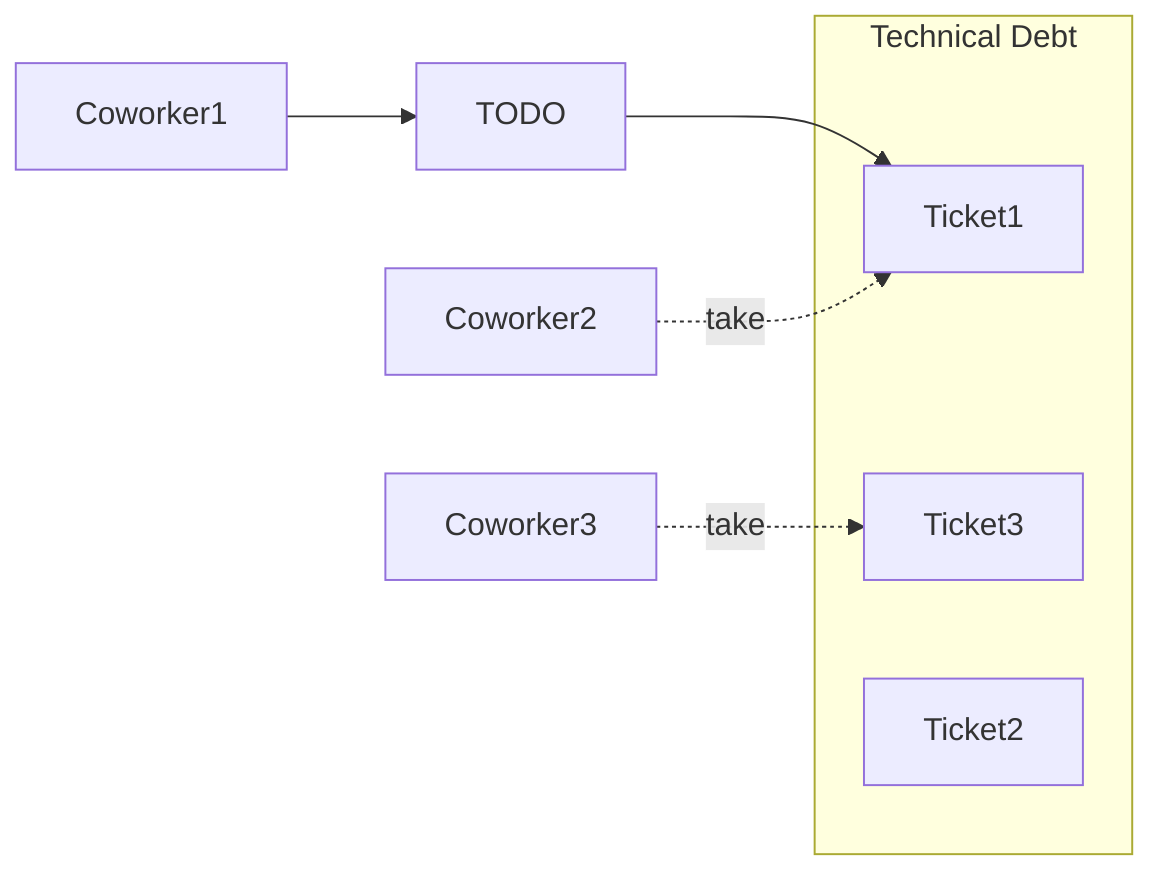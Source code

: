 %% 기술 부채
graph LR
%% __START
    Coworker1 --> TODO
    TODO --> Ticket1

    Coworker2 -.-> |take| Ticket1
    Coworker3 -.-> |take| Ticket3

    subgraph "Epic"[Technical Debt]
        Ticket1
        Ticket2
        Ticket3
    end
%% __END
